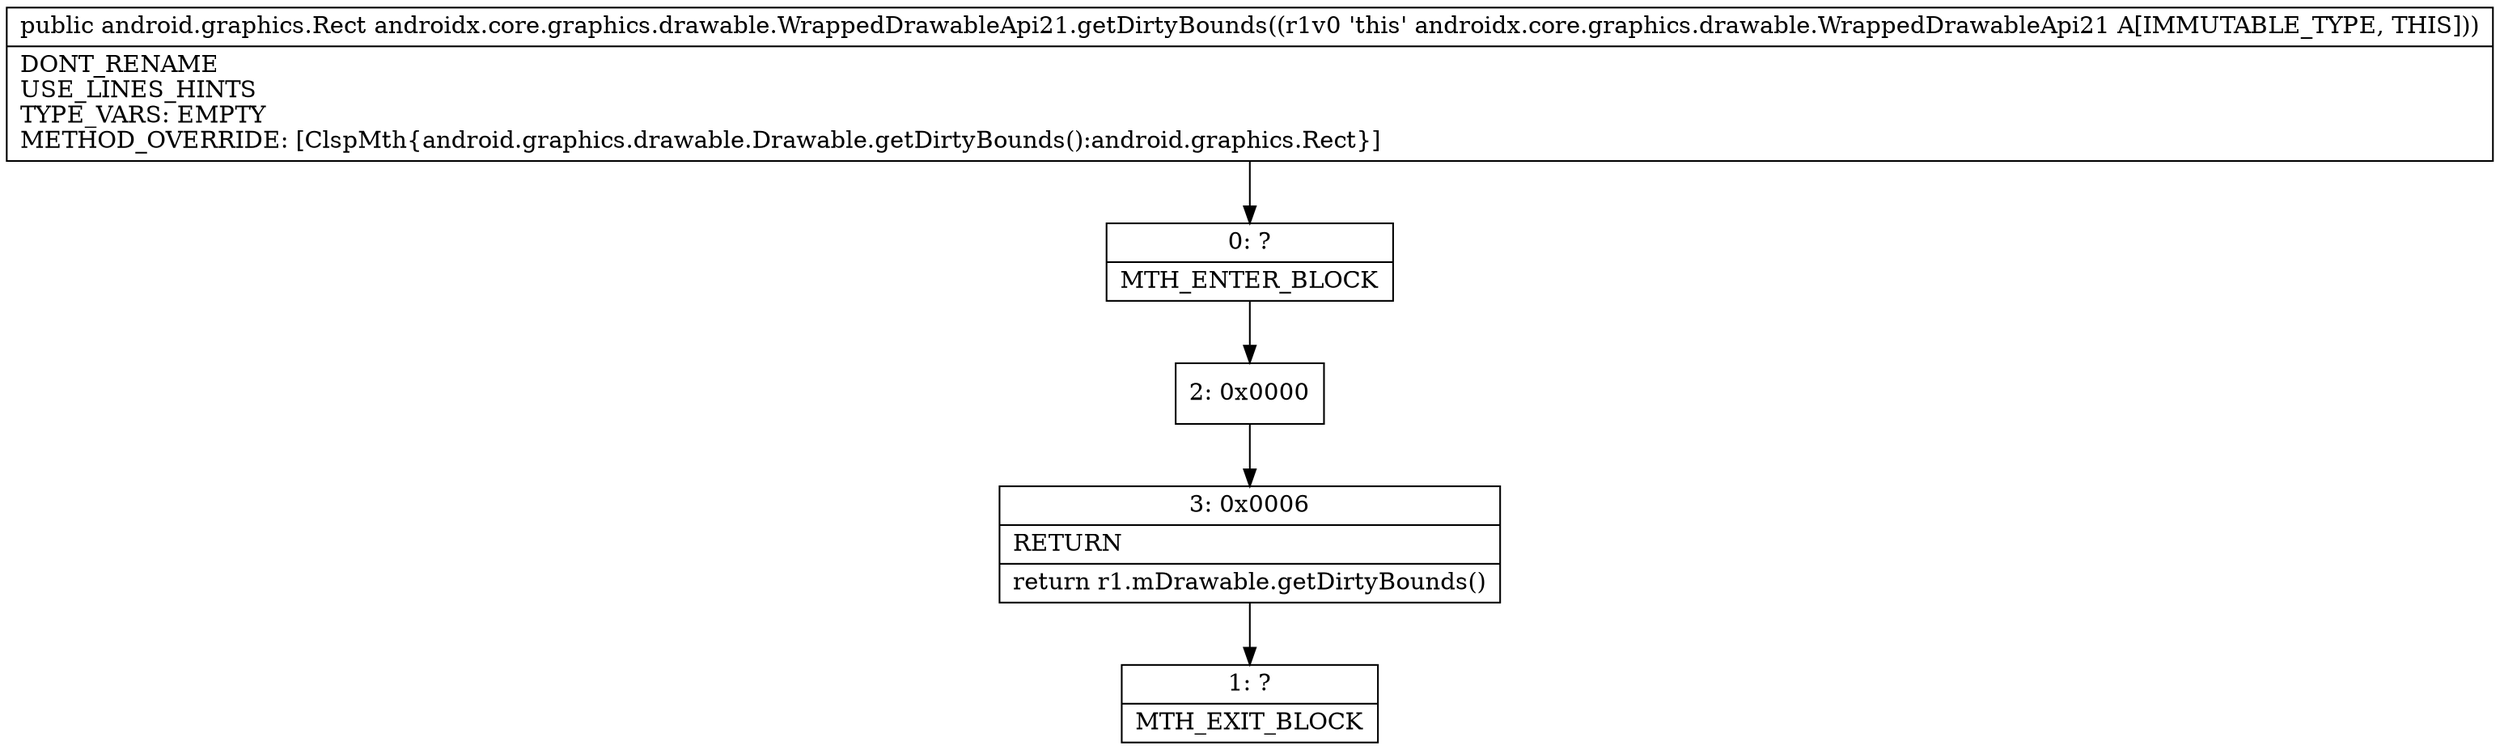 digraph "CFG forandroidx.core.graphics.drawable.WrappedDrawableApi21.getDirtyBounds()Landroid\/graphics\/Rect;" {
Node_0 [shape=record,label="{0\:\ ?|MTH_ENTER_BLOCK\l}"];
Node_2 [shape=record,label="{2\:\ 0x0000}"];
Node_3 [shape=record,label="{3\:\ 0x0006|RETURN\l|return r1.mDrawable.getDirtyBounds()\l}"];
Node_1 [shape=record,label="{1\:\ ?|MTH_EXIT_BLOCK\l}"];
MethodNode[shape=record,label="{public android.graphics.Rect androidx.core.graphics.drawable.WrappedDrawableApi21.getDirtyBounds((r1v0 'this' androidx.core.graphics.drawable.WrappedDrawableApi21 A[IMMUTABLE_TYPE, THIS]))  | DONT_RENAME\lUSE_LINES_HINTS\lTYPE_VARS: EMPTY\lMETHOD_OVERRIDE: [ClspMth\{android.graphics.drawable.Drawable.getDirtyBounds():android.graphics.Rect\}]\l}"];
MethodNode -> Node_0;Node_0 -> Node_2;
Node_2 -> Node_3;
Node_3 -> Node_1;
}

